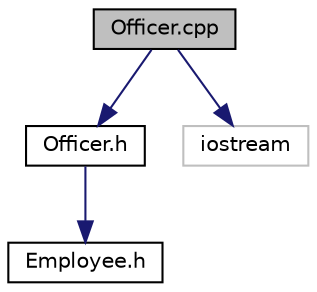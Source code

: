digraph "Officer.cpp"
{
 // LATEX_PDF_SIZE
  edge [fontname="Helvetica",fontsize="10",labelfontname="Helvetica",labelfontsize="10"];
  node [fontname="Helvetica",fontsize="10",shape=record];
  Node1 [label="Officer.cpp",height=0.2,width=0.4,color="black", fillcolor="grey75", style="filled", fontcolor="black",tooltip="functions for officer data"];
  Node1 -> Node2 [color="midnightblue",fontsize="10",style="solid",fontname="Helvetica"];
  Node2 [label="Officer.h",height=0.2,width=0.4,color="black", fillcolor="white", style="filled",URL="$Officer_8h_source.html",tooltip=" "];
  Node2 -> Node3 [color="midnightblue",fontsize="10",style="solid",fontname="Helvetica"];
  Node3 [label="Employee.h",height=0.2,width=0.4,color="black", fillcolor="white", style="filled",URL="$Employee_8h_source.html",tooltip=" "];
  Node1 -> Node4 [color="midnightblue",fontsize="10",style="solid",fontname="Helvetica"];
  Node4 [label="iostream",height=0.2,width=0.4,color="grey75", fillcolor="white", style="filled",tooltip=" "];
}
